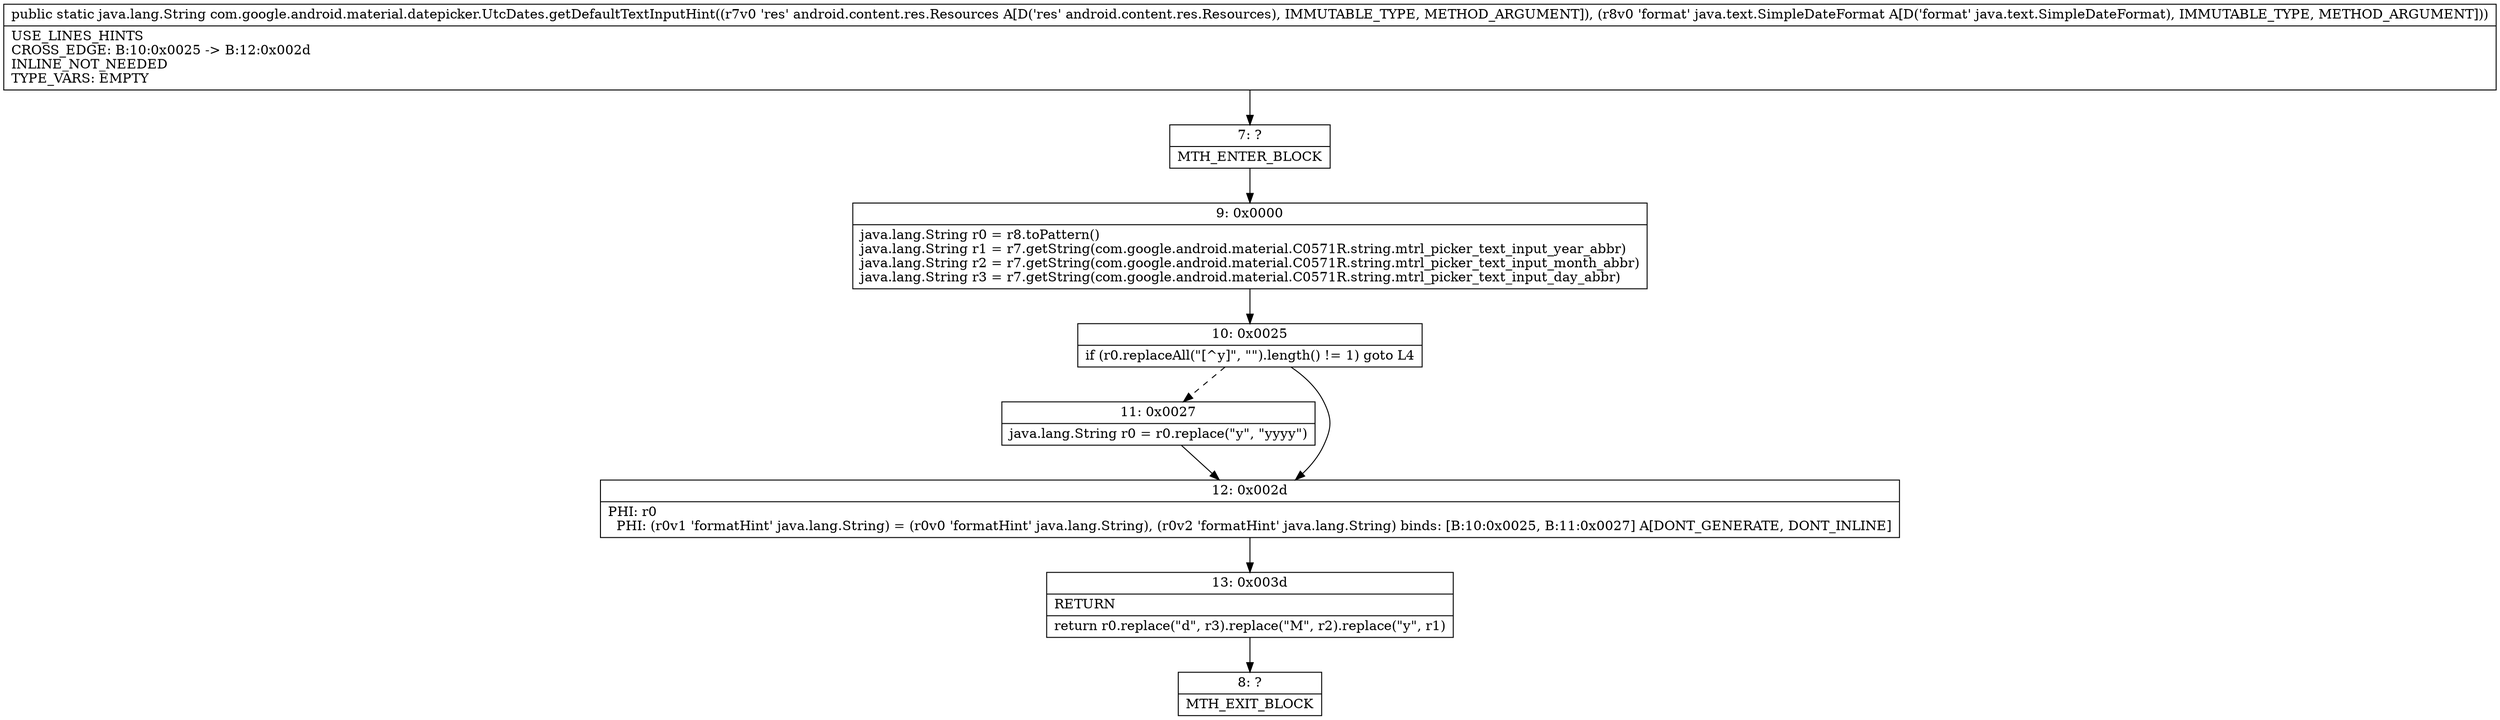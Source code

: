digraph "CFG forcom.google.android.material.datepicker.UtcDates.getDefaultTextInputHint(Landroid\/content\/res\/Resources;Ljava\/text\/SimpleDateFormat;)Ljava\/lang\/String;" {
Node_7 [shape=record,label="{7\:\ ?|MTH_ENTER_BLOCK\l}"];
Node_9 [shape=record,label="{9\:\ 0x0000|java.lang.String r0 = r8.toPattern()\ljava.lang.String r1 = r7.getString(com.google.android.material.C0571R.string.mtrl_picker_text_input_year_abbr)\ljava.lang.String r2 = r7.getString(com.google.android.material.C0571R.string.mtrl_picker_text_input_month_abbr)\ljava.lang.String r3 = r7.getString(com.google.android.material.C0571R.string.mtrl_picker_text_input_day_abbr)\l}"];
Node_10 [shape=record,label="{10\:\ 0x0025|if (r0.replaceAll(\"[^y]\", \"\").length() != 1) goto L4\l}"];
Node_11 [shape=record,label="{11\:\ 0x0027|java.lang.String r0 = r0.replace(\"y\", \"yyyy\")\l}"];
Node_12 [shape=record,label="{12\:\ 0x002d|PHI: r0 \l  PHI: (r0v1 'formatHint' java.lang.String) = (r0v0 'formatHint' java.lang.String), (r0v2 'formatHint' java.lang.String) binds: [B:10:0x0025, B:11:0x0027] A[DONT_GENERATE, DONT_INLINE]\l}"];
Node_13 [shape=record,label="{13\:\ 0x003d|RETURN\l|return r0.replace(\"d\", r3).replace(\"M\", r2).replace(\"y\", r1)\l}"];
Node_8 [shape=record,label="{8\:\ ?|MTH_EXIT_BLOCK\l}"];
MethodNode[shape=record,label="{public static java.lang.String com.google.android.material.datepicker.UtcDates.getDefaultTextInputHint((r7v0 'res' android.content.res.Resources A[D('res' android.content.res.Resources), IMMUTABLE_TYPE, METHOD_ARGUMENT]), (r8v0 'format' java.text.SimpleDateFormat A[D('format' java.text.SimpleDateFormat), IMMUTABLE_TYPE, METHOD_ARGUMENT]))  | USE_LINES_HINTS\lCROSS_EDGE: B:10:0x0025 \-\> B:12:0x002d\lINLINE_NOT_NEEDED\lTYPE_VARS: EMPTY\l}"];
MethodNode -> Node_7;Node_7 -> Node_9;
Node_9 -> Node_10;
Node_10 -> Node_11[style=dashed];
Node_10 -> Node_12;
Node_11 -> Node_12;
Node_12 -> Node_13;
Node_13 -> Node_8;
}

